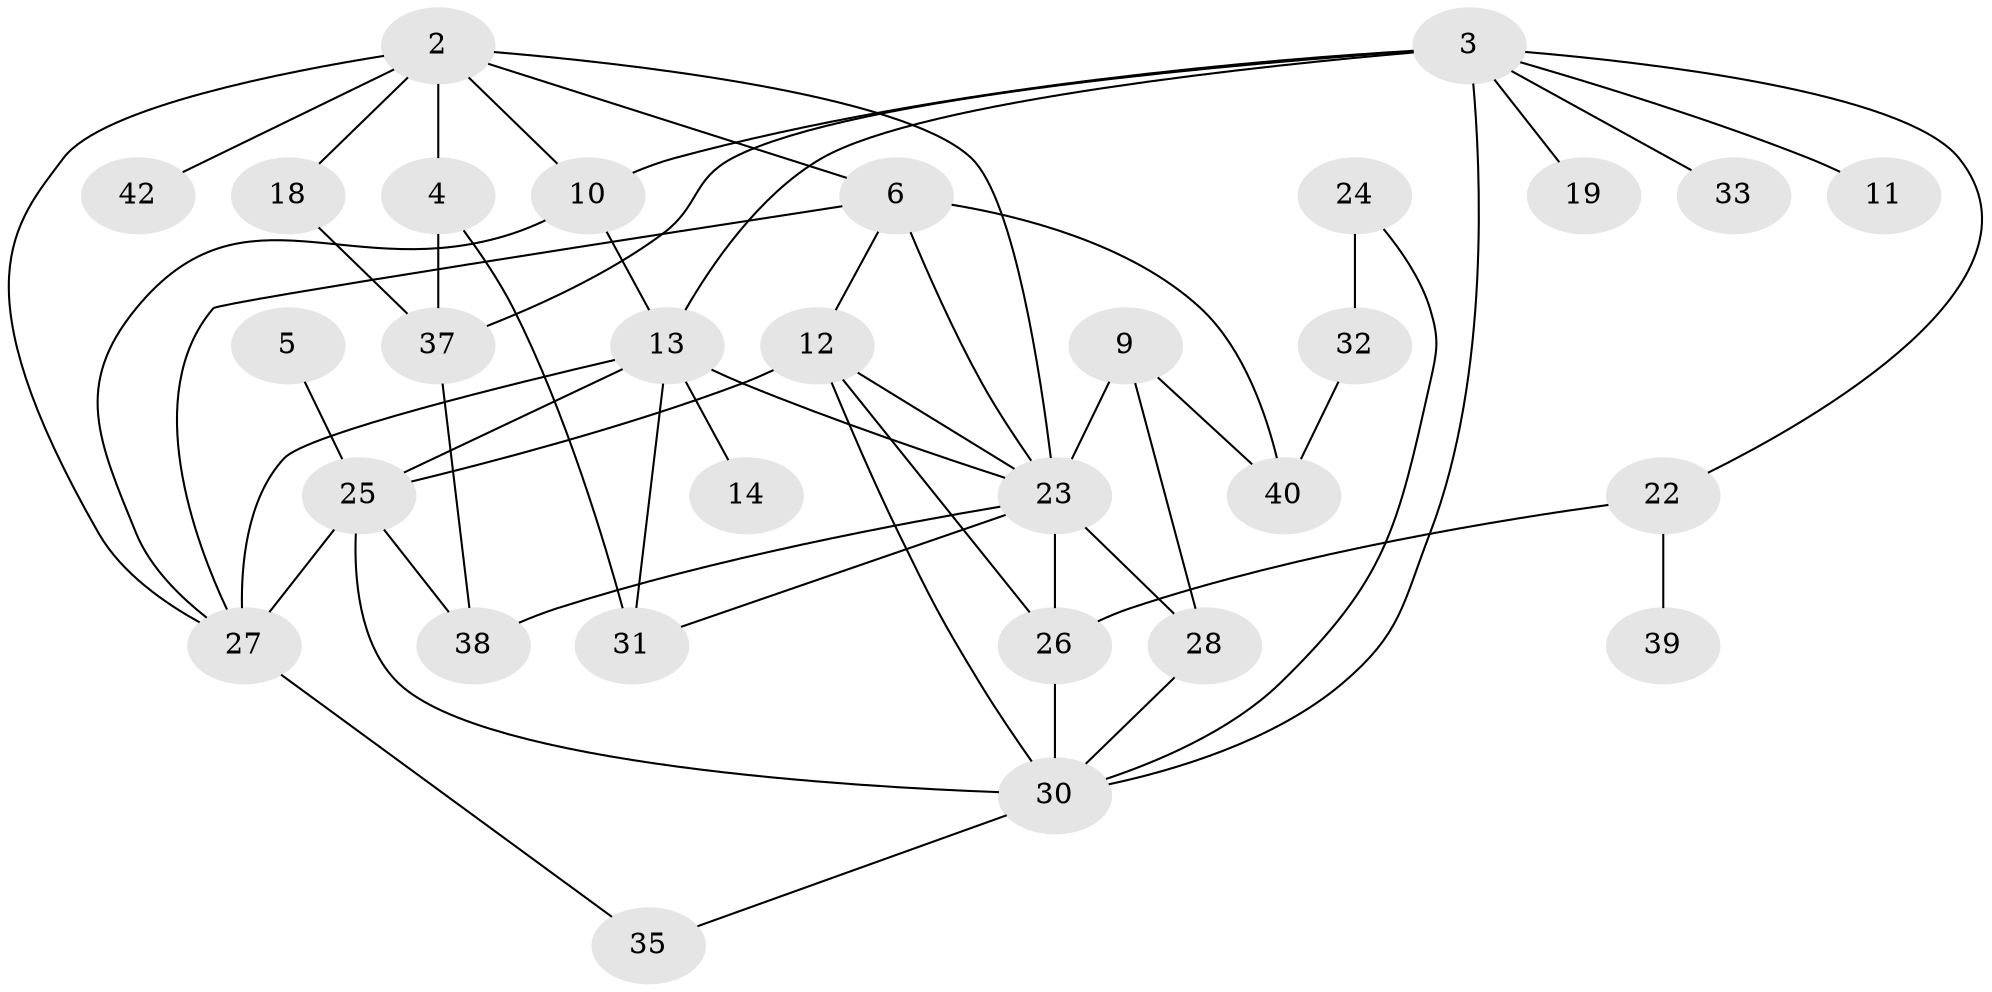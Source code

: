 // original degree distribution, {0: 0.07692307692307693, 4: 0.11538461538461539, 7: 0.019230769230769232, 1: 0.2692307692307692, 3: 0.23076923076923078, 2: 0.23076923076923078, 5: 0.057692307692307696}
// Generated by graph-tools (version 1.1) at 2025/47/03/04/25 22:47:57]
// undirected, 30 vertices, 54 edges
graph export_dot {
  node [color=gray90,style=filled];
  2;
  3;
  4;
  5;
  6;
  9;
  10;
  11;
  12;
  13;
  14;
  18;
  19;
  22;
  23;
  24;
  25;
  26;
  27;
  28;
  30;
  31;
  32;
  33;
  35;
  37;
  38;
  39;
  40;
  42;
  2 -- 4 [weight=1.0];
  2 -- 6 [weight=1.0];
  2 -- 10 [weight=1.0];
  2 -- 18 [weight=1.0];
  2 -- 23 [weight=1.0];
  2 -- 27 [weight=1.0];
  2 -- 42 [weight=1.0];
  3 -- 10 [weight=1.0];
  3 -- 11 [weight=1.0];
  3 -- 13 [weight=1.0];
  3 -- 19 [weight=1.0];
  3 -- 22 [weight=1.0];
  3 -- 30 [weight=1.0];
  3 -- 33 [weight=1.0];
  3 -- 37 [weight=2.0];
  4 -- 31 [weight=1.0];
  4 -- 37 [weight=1.0];
  5 -- 25 [weight=1.0];
  6 -- 12 [weight=1.0];
  6 -- 23 [weight=2.0];
  6 -- 27 [weight=1.0];
  6 -- 40 [weight=1.0];
  9 -- 23 [weight=2.0];
  9 -- 28 [weight=1.0];
  9 -- 40 [weight=1.0];
  10 -- 13 [weight=1.0];
  10 -- 27 [weight=1.0];
  12 -- 23 [weight=1.0];
  12 -- 25 [weight=1.0];
  12 -- 26 [weight=1.0];
  12 -- 30 [weight=1.0];
  13 -- 14 [weight=1.0];
  13 -- 23 [weight=1.0];
  13 -- 25 [weight=1.0];
  13 -- 27 [weight=2.0];
  13 -- 31 [weight=1.0];
  18 -- 37 [weight=1.0];
  22 -- 26 [weight=3.0];
  22 -- 39 [weight=1.0];
  23 -- 26 [weight=2.0];
  23 -- 28 [weight=1.0];
  23 -- 31 [weight=1.0];
  23 -- 38 [weight=1.0];
  24 -- 30 [weight=1.0];
  24 -- 32 [weight=1.0];
  25 -- 27 [weight=1.0];
  25 -- 30 [weight=1.0];
  25 -- 38 [weight=1.0];
  26 -- 30 [weight=1.0];
  27 -- 35 [weight=1.0];
  28 -- 30 [weight=1.0];
  30 -- 35 [weight=1.0];
  32 -- 40 [weight=1.0];
  37 -- 38 [weight=2.0];
}
